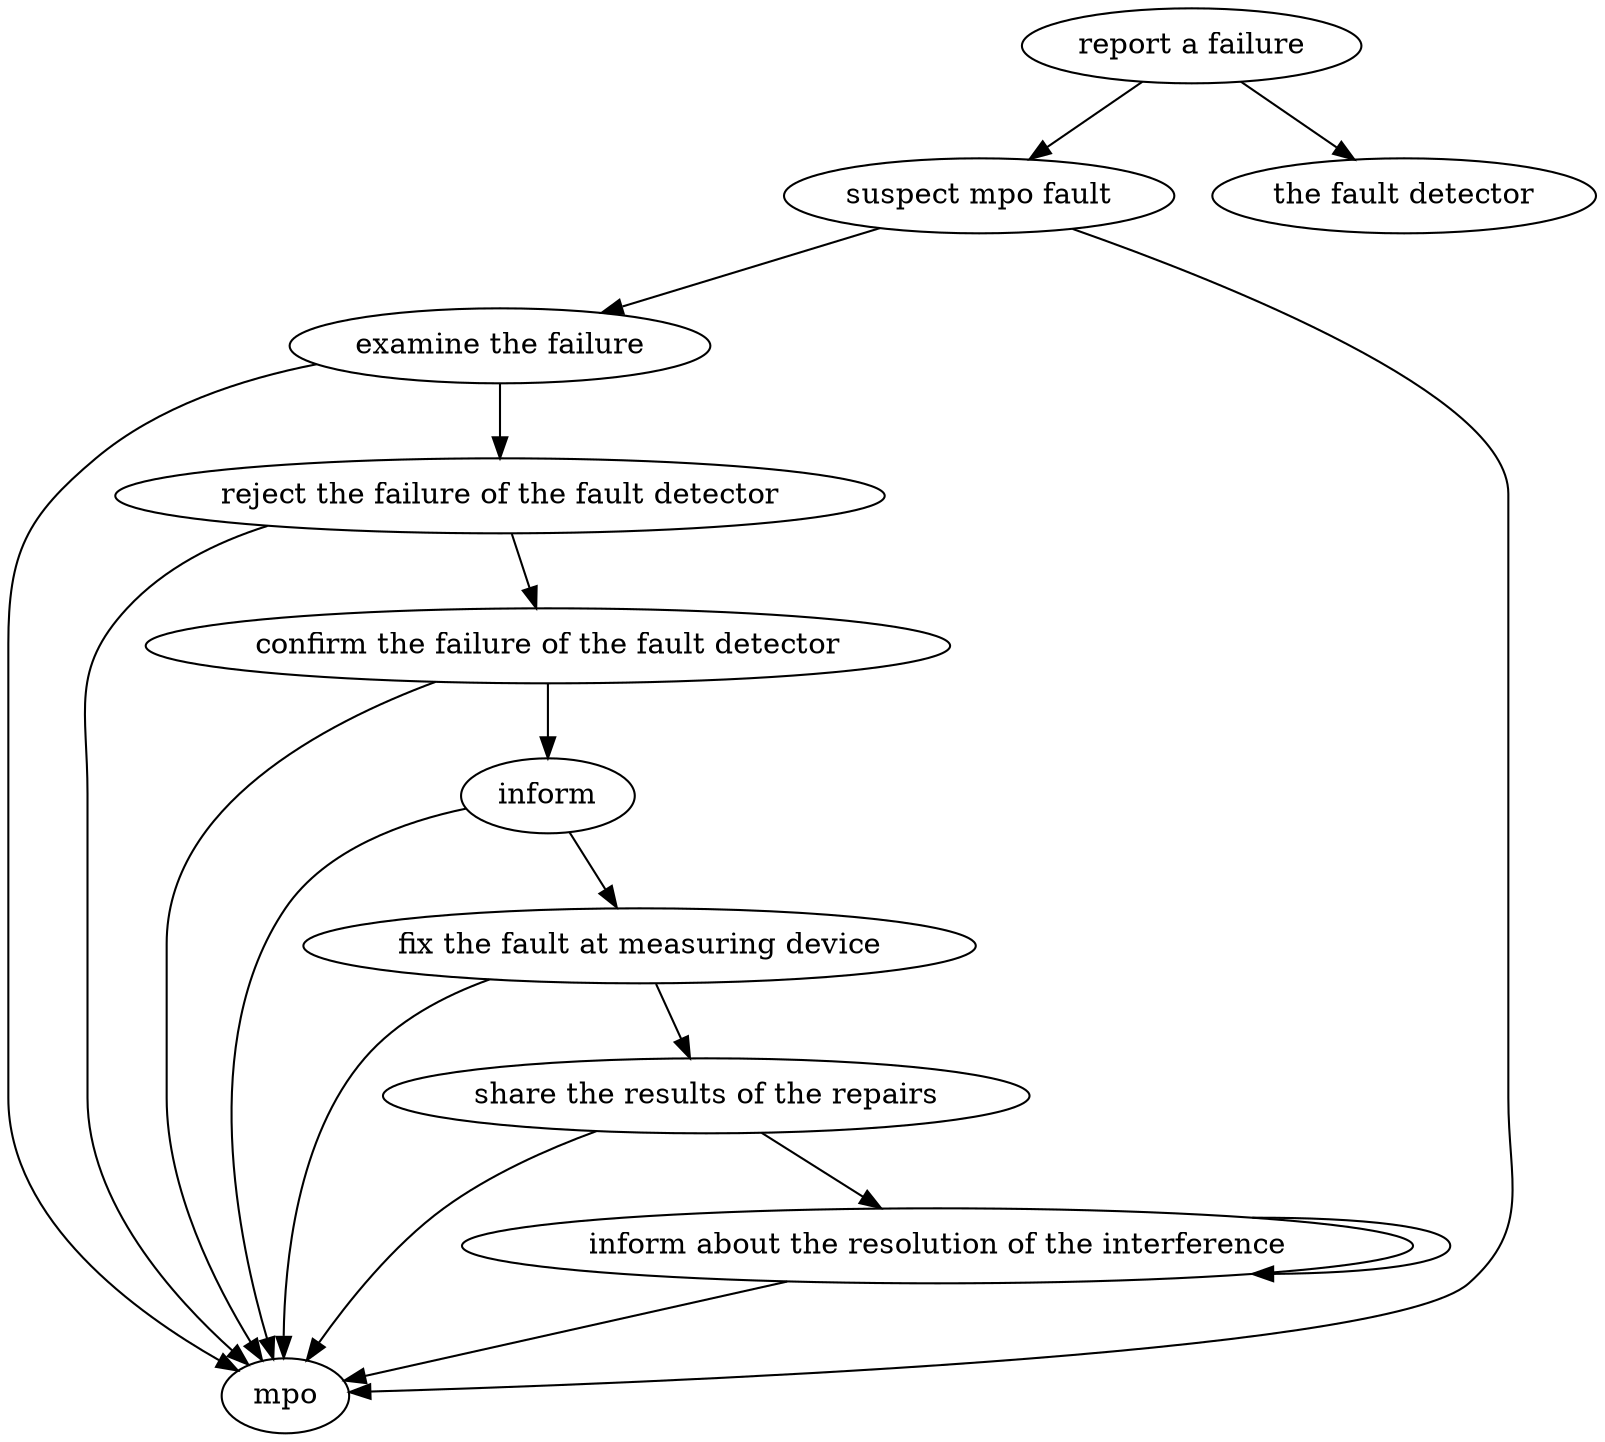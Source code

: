 digraph "doc-10.10" {
	graph [name="doc-10.10"];
	"report a failure"	[attrs="{'type': 'Activity', 'label': 'report a failure'}"];
	"suspect mpo fault"	[attrs="{'type': 'Activity', 'label': 'suspect mpo fault'}"];
	"report a failure" -> "suspect mpo fault"	[attrs="{'type': 'flow', 'label': 'flow'}"];
	"the fault detector"	[attrs="{'type': 'Actor', 'label': 'the fault detector'}"];
	"report a failure" -> "the fault detector"	[attrs="{'type': 'actor performer', 'label': 'actor performer'}"];
	"examine the failure"	[attrs="{'type': 'Activity', 'label': 'examine the failure'}"];
	"suspect mpo fault" -> "examine the failure"	[attrs="{'type': 'flow', 'label': 'flow'}"];
	mpo	[attrs="{'type': 'Actor', 'label': 'mpo'}"];
	"suspect mpo fault" -> mpo	[attrs="{'type': 'actor performer', 'label': 'actor performer'}"];
	"reject the failure of the fault detector"	[attrs="{'type': 'Activity', 'label': 'reject the failure of the fault detector'}"];
	"examine the failure" -> "reject the failure of the fault detector"	[attrs="{'type': 'flow', 'label': 'flow'}"];
	"examine the failure" -> mpo	[attrs="{'type': 'actor performer', 'label': 'actor performer'}"];
	"confirm the failure of the fault detector"	[attrs="{'type': 'Activity', 'label': 'confirm the failure of the fault detector'}"];
	"reject the failure of the fault detector" -> "confirm the failure of the fault detector"	[attrs="{'type': 'flow', 'label': 'flow'}"];
	"reject the failure of the fault detector" -> mpo	[attrs="{'type': 'actor performer', 'label': 'actor performer'}"];
	inform	[attrs="{'type': 'Activity', 'label': 'inform'}"];
	"confirm the failure of the fault detector" -> inform	[attrs="{'type': 'flow', 'label': 'flow'}"];
	"confirm the failure of the fault detector" -> mpo	[attrs="{'type': 'actor performer', 'label': 'actor performer'}"];
	"fix the fault at measuring device"	[attrs="{'type': 'Activity', 'label': 'fix the fault at measuring device'}"];
	inform -> "fix the fault at measuring device"	[attrs="{'type': 'flow', 'label': 'flow'}"];
	inform -> mpo	[attrs="{'type': 'actor performer', 'label': 'actor performer'}"];
	"share the results of the repairs"	[attrs="{'type': 'Activity', 'label': 'share the results of the repairs'}"];
	"fix the fault at measuring device" -> "share the results of the repairs"	[attrs="{'type': 'flow', 'label': 'flow'}"];
	"fix the fault at measuring device" -> mpo	[attrs="{'type': 'actor performer', 'label': 'actor performer'}"];
	"inform about the resolution of the interference"	[attrs="{'type': 'Activity', 'label': 'inform about the resolution of the interference'}"];
	"share the results of the repairs" -> "inform about the resolution of the interference"	[attrs="{'type': 'flow', 'label': 'flow'}"];
	"share the results of the repairs" -> mpo	[attrs="{'type': 'actor performer', 'label': 'actor performer'}"];
	"inform about the resolution of the interference" -> "inform about the resolution of the interference"	[attrs="{'type': 'flow', 'label': 'flow'}"];
	"inform about the resolution of the interference" -> mpo	[attrs="{'type': 'actor performer', 'label': 'actor performer'}"];
}
